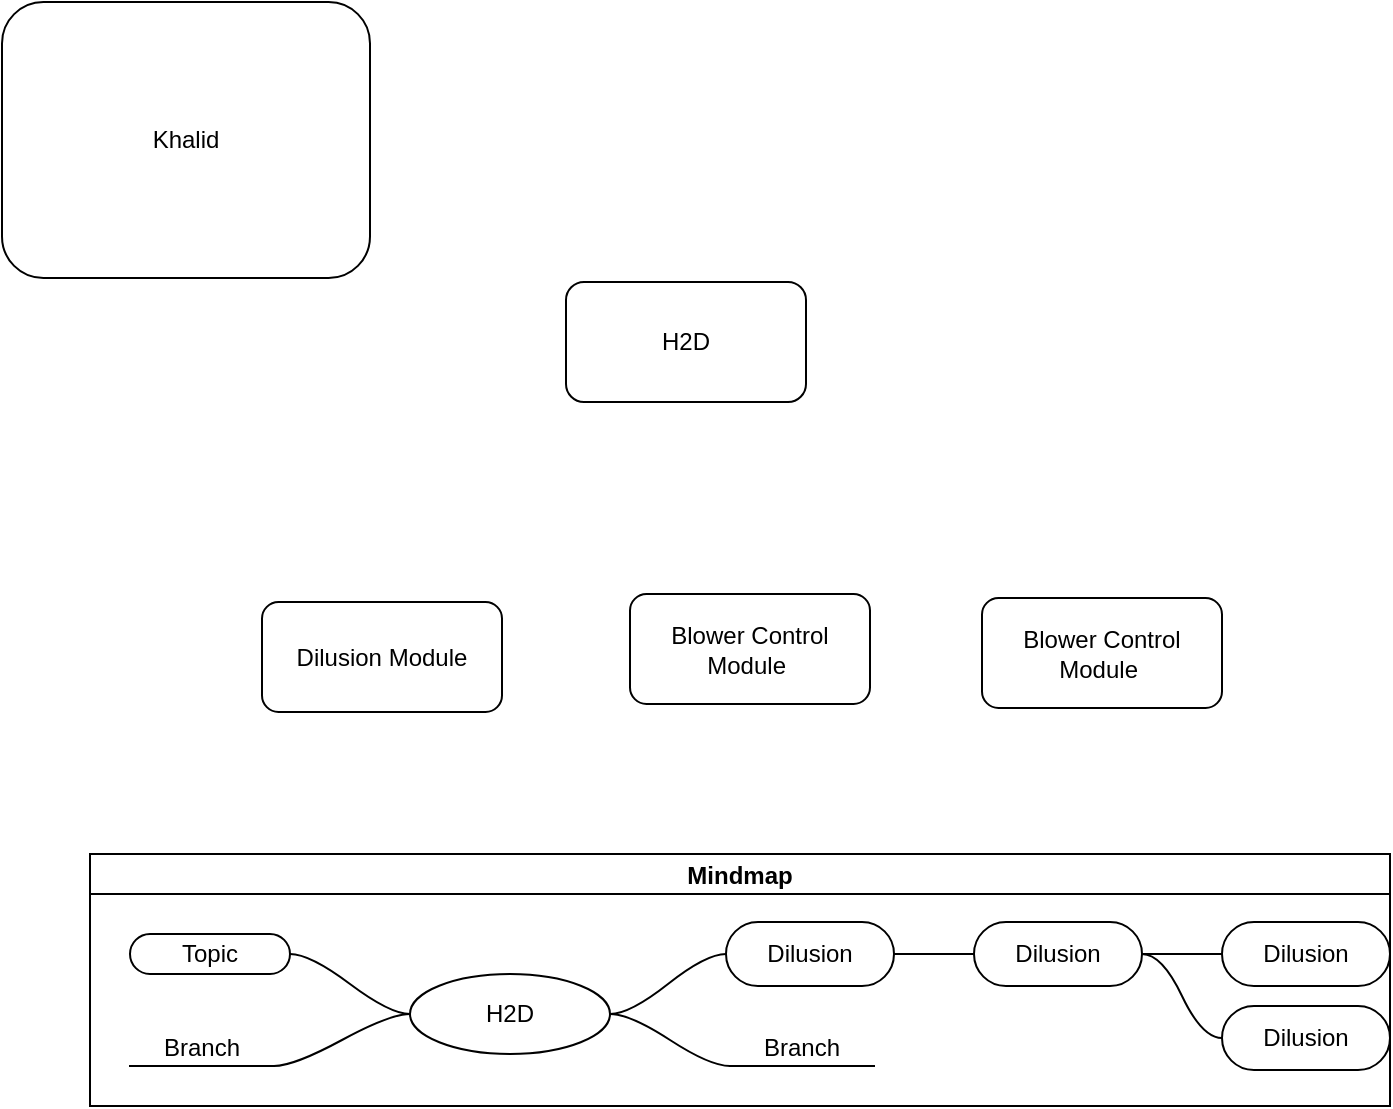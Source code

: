 <mxfile version="21.0.2" type="github" pages="4">
  <diagram name="Main Block" id="Y6knwFs-T7UCbpDHQ6Iz">
    <mxGraphModel dx="1128" dy="624" grid="1" gridSize="2" guides="1" tooltips="1" connect="1" arrows="1" fold="1" page="1" pageScale="1" pageWidth="827" pageHeight="1169" math="0" shadow="0">
      <root>
        <mxCell id="0" />
        <mxCell id="1" parent="0" />
        <mxCell id="JQfaFuJHUV29AyjiBiSE-1" value="H2D" style="rounded=1;whiteSpace=wrap;html=1;" parent="1" vertex="1">
          <mxGeometry x="338" y="194" width="120" height="60" as="geometry" />
        </mxCell>
        <mxCell id="JV4SvgDve0hsDZPZY8U8-1" value="Dilusion Module" style="rounded=1;whiteSpace=wrap;html=1;" parent="1" vertex="1">
          <mxGeometry x="186" y="354" width="120" height="55" as="geometry" />
        </mxCell>
        <mxCell id="F2_ptuYJuiwIA7A89eKy-2" value="Blower Control Module&amp;nbsp;" style="rounded=1;whiteSpace=wrap;html=1;" parent="1" vertex="1">
          <mxGeometry x="370" y="350" width="120" height="55" as="geometry" />
        </mxCell>
        <mxCell id="F2_ptuYJuiwIA7A89eKy-3" value="Blower Control Module&amp;nbsp;" style="rounded=1;whiteSpace=wrap;html=1;" parent="1" vertex="1">
          <mxGeometry x="546" y="352" width="120" height="55" as="geometry" />
        </mxCell>
        <mxCell id="F2_ptuYJuiwIA7A89eKy-4" value="Mindmap" style="swimlane;startSize=20;horizontal=1;containerType=tree;" parent="1" vertex="1">
          <mxGeometry x="100" y="480" width="650" height="126" as="geometry" />
        </mxCell>
        <mxCell id="F2_ptuYJuiwIA7A89eKy-5" value="" style="edgeStyle=entityRelationEdgeStyle;startArrow=none;endArrow=none;segment=10;curved=1;sourcePerimeterSpacing=0;targetPerimeterSpacing=0;rounded=0;" parent="F2_ptuYJuiwIA7A89eKy-4" source="F2_ptuYJuiwIA7A89eKy-9" target="F2_ptuYJuiwIA7A89eKy-10" edge="1">
          <mxGeometry relative="1" as="geometry" />
        </mxCell>
        <mxCell id="F2_ptuYJuiwIA7A89eKy-6" value="" style="edgeStyle=entityRelationEdgeStyle;startArrow=none;endArrow=none;segment=10;curved=1;sourcePerimeterSpacing=0;targetPerimeterSpacing=0;rounded=0;" parent="F2_ptuYJuiwIA7A89eKy-4" source="F2_ptuYJuiwIA7A89eKy-9" target="F2_ptuYJuiwIA7A89eKy-11" edge="1">
          <mxGeometry relative="1" as="geometry" />
        </mxCell>
        <mxCell id="F2_ptuYJuiwIA7A89eKy-7" value="" style="edgeStyle=entityRelationEdgeStyle;startArrow=none;endArrow=none;segment=10;curved=1;sourcePerimeterSpacing=0;targetPerimeterSpacing=0;rounded=0;" parent="F2_ptuYJuiwIA7A89eKy-4" source="F2_ptuYJuiwIA7A89eKy-9" target="F2_ptuYJuiwIA7A89eKy-12" edge="1">
          <mxGeometry relative="1" as="geometry" />
        </mxCell>
        <mxCell id="F2_ptuYJuiwIA7A89eKy-8" value="" style="edgeStyle=entityRelationEdgeStyle;startArrow=none;endArrow=none;segment=10;curved=1;sourcePerimeterSpacing=0;targetPerimeterSpacing=0;rounded=0;" parent="F2_ptuYJuiwIA7A89eKy-4" source="F2_ptuYJuiwIA7A89eKy-9" target="F2_ptuYJuiwIA7A89eKy-13" edge="1">
          <mxGeometry relative="1" as="geometry" />
        </mxCell>
        <mxCell id="F2_ptuYJuiwIA7A89eKy-9" value="H2D" style="ellipse;whiteSpace=wrap;html=1;align=center;treeFolding=1;treeMoving=1;newEdgeStyle={&quot;edgeStyle&quot;:&quot;entityRelationEdgeStyle&quot;,&quot;startArrow&quot;:&quot;none&quot;,&quot;endArrow&quot;:&quot;none&quot;,&quot;segment&quot;:10,&quot;curved&quot;:1,&quot;sourcePerimeterSpacing&quot;:0,&quot;targetPerimeterSpacing&quot;:0};" parent="F2_ptuYJuiwIA7A89eKy-4" vertex="1">
          <mxGeometry x="160" y="60" width="100" height="40" as="geometry" />
        </mxCell>
        <mxCell id="F2_ptuYJuiwIA7A89eKy-10" value="Dilusion" style="whiteSpace=wrap;html=1;rounded=1;arcSize=50;align=center;verticalAlign=middle;strokeWidth=1;autosize=1;spacing=4;treeFolding=1;treeMoving=1;newEdgeStyle={&quot;edgeStyle&quot;:&quot;entityRelationEdgeStyle&quot;,&quot;startArrow&quot;:&quot;none&quot;,&quot;endArrow&quot;:&quot;none&quot;,&quot;segment&quot;:10,&quot;curved&quot;:1,&quot;sourcePerimeterSpacing&quot;:0,&quot;targetPerimeterSpacing&quot;:0};" parent="F2_ptuYJuiwIA7A89eKy-4" vertex="1">
          <mxGeometry x="318" y="34" width="84" height="32" as="geometry" />
        </mxCell>
        <mxCell id="F2_ptuYJuiwIA7A89eKy-11" value="Branch" style="whiteSpace=wrap;html=1;shape=partialRectangle;top=0;left=0;bottom=1;right=0;points=[[0,1],[1,1]];fillColor=none;align=center;verticalAlign=bottom;routingCenterY=0.5;snapToPoint=1;autosize=1;treeFolding=1;treeMoving=1;newEdgeStyle={&quot;edgeStyle&quot;:&quot;entityRelationEdgeStyle&quot;,&quot;startArrow&quot;:&quot;none&quot;,&quot;endArrow&quot;:&quot;none&quot;,&quot;segment&quot;:10,&quot;curved&quot;:1,&quot;sourcePerimeterSpacing&quot;:0,&quot;targetPerimeterSpacing&quot;:0};" parent="F2_ptuYJuiwIA7A89eKy-4" vertex="1">
          <mxGeometry x="320" y="80" width="72" height="26" as="geometry" />
        </mxCell>
        <mxCell id="F2_ptuYJuiwIA7A89eKy-12" value="Topic" style="whiteSpace=wrap;html=1;rounded=1;arcSize=50;align=center;verticalAlign=middle;strokeWidth=1;autosize=1;spacing=4;treeFolding=1;treeMoving=1;newEdgeStyle={&quot;edgeStyle&quot;:&quot;entityRelationEdgeStyle&quot;,&quot;startArrow&quot;:&quot;none&quot;,&quot;endArrow&quot;:&quot;none&quot;,&quot;segment&quot;:10,&quot;curved&quot;:1,&quot;sourcePerimeterSpacing&quot;:0,&quot;targetPerimeterSpacing&quot;:0};" parent="F2_ptuYJuiwIA7A89eKy-4" vertex="1">
          <mxGeometry x="20" y="40" width="80" height="20" as="geometry" />
        </mxCell>
        <mxCell id="F2_ptuYJuiwIA7A89eKy-13" value="Branch" style="whiteSpace=wrap;html=1;shape=partialRectangle;top=0;left=0;bottom=1;right=0;points=[[0,1],[1,1]];fillColor=none;align=center;verticalAlign=bottom;routingCenterY=0.5;snapToPoint=1;autosize=1;treeFolding=1;treeMoving=1;newEdgeStyle={&quot;edgeStyle&quot;:&quot;entityRelationEdgeStyle&quot;,&quot;startArrow&quot;:&quot;none&quot;,&quot;endArrow&quot;:&quot;none&quot;,&quot;segment&quot;:10,&quot;curved&quot;:1,&quot;sourcePerimeterSpacing&quot;:0,&quot;targetPerimeterSpacing&quot;:0};" parent="F2_ptuYJuiwIA7A89eKy-4" vertex="1">
          <mxGeometry x="20" y="80" width="72" height="26" as="geometry" />
        </mxCell>
        <mxCell id="F2_ptuYJuiwIA7A89eKy-14" value="" style="edgeStyle=entityRelationEdgeStyle;startArrow=none;endArrow=none;segment=10;curved=1;sourcePerimeterSpacing=0;targetPerimeterSpacing=0;rounded=0;" parent="F2_ptuYJuiwIA7A89eKy-4" source="F2_ptuYJuiwIA7A89eKy-10" target="F2_ptuYJuiwIA7A89eKy-15" edge="1">
          <mxGeometry relative="1" as="geometry">
            <mxPoint x="480" y="558" as="sourcePoint" />
          </mxGeometry>
        </mxCell>
        <mxCell id="F2_ptuYJuiwIA7A89eKy-15" value="Dilusion" style="whiteSpace=wrap;html=1;rounded=1;arcSize=50;align=center;verticalAlign=middle;strokeWidth=1;autosize=1;spacing=4;treeFolding=1;treeMoving=1;newEdgeStyle={&quot;edgeStyle&quot;:&quot;entityRelationEdgeStyle&quot;,&quot;startArrow&quot;:&quot;none&quot;,&quot;endArrow&quot;:&quot;none&quot;,&quot;segment&quot;:10,&quot;curved&quot;:1,&quot;sourcePerimeterSpacing&quot;:0,&quot;targetPerimeterSpacing&quot;:0};" parent="F2_ptuYJuiwIA7A89eKy-4" vertex="1">
          <mxGeometry x="442" y="34" width="84" height="32" as="geometry" />
        </mxCell>
        <mxCell id="F2_ptuYJuiwIA7A89eKy-16" value="" style="edgeStyle=entityRelationEdgeStyle;startArrow=none;endArrow=none;segment=10;curved=1;sourcePerimeterSpacing=0;targetPerimeterSpacing=0;rounded=0;" parent="F2_ptuYJuiwIA7A89eKy-4" source="F2_ptuYJuiwIA7A89eKy-15" target="F2_ptuYJuiwIA7A89eKy-17" edge="1">
          <mxGeometry relative="1" as="geometry">
            <mxPoint x="622" y="528" as="sourcePoint" />
          </mxGeometry>
        </mxCell>
        <mxCell id="F2_ptuYJuiwIA7A89eKy-17" value="Dilusion" style="whiteSpace=wrap;html=1;rounded=1;arcSize=50;align=center;verticalAlign=middle;strokeWidth=1;autosize=1;spacing=4;treeFolding=1;treeMoving=1;newEdgeStyle={&quot;edgeStyle&quot;:&quot;entityRelationEdgeStyle&quot;,&quot;startArrow&quot;:&quot;none&quot;,&quot;endArrow&quot;:&quot;none&quot;,&quot;segment&quot;:10,&quot;curved&quot;:1,&quot;sourcePerimeterSpacing&quot;:0,&quot;targetPerimeterSpacing&quot;:0};" parent="F2_ptuYJuiwIA7A89eKy-4" vertex="1">
          <mxGeometry x="566" y="34" width="84" height="32" as="geometry" />
        </mxCell>
        <mxCell id="F2_ptuYJuiwIA7A89eKy-18" value="" style="edgeStyle=entityRelationEdgeStyle;startArrow=none;endArrow=none;segment=10;curved=1;sourcePerimeterSpacing=0;targetPerimeterSpacing=0;rounded=0;" parent="F2_ptuYJuiwIA7A89eKy-4" source="F2_ptuYJuiwIA7A89eKy-15" target="F2_ptuYJuiwIA7A89eKy-19" edge="1">
          <mxGeometry relative="1" as="geometry">
            <mxPoint x="622" y="528" as="sourcePoint" />
          </mxGeometry>
        </mxCell>
        <mxCell id="F2_ptuYJuiwIA7A89eKy-19" value="Dilusion" style="whiteSpace=wrap;html=1;rounded=1;arcSize=50;align=center;verticalAlign=middle;strokeWidth=1;autosize=1;spacing=4;treeFolding=1;treeMoving=1;newEdgeStyle={&quot;edgeStyle&quot;:&quot;entityRelationEdgeStyle&quot;,&quot;startArrow&quot;:&quot;none&quot;,&quot;endArrow&quot;:&quot;none&quot;,&quot;segment&quot;:10,&quot;curved&quot;:1,&quot;sourcePerimeterSpacing&quot;:0,&quot;targetPerimeterSpacing&quot;:0};" parent="F2_ptuYJuiwIA7A89eKy-4" vertex="1">
          <mxGeometry x="566" y="76" width="84" height="32" as="geometry" />
        </mxCell>
        <mxCell id="Z85NJiL0Y72VuyLwdnMb-1" value="Khalid" style="rounded=1;whiteSpace=wrap;html=1;" vertex="1" parent="1">
          <mxGeometry x="56" y="54" width="184" height="138" as="geometry" />
        </mxCell>
      </root>
    </mxGraphModel>
  </diagram>
  <diagram id="nLHZhABsj6KZlhxcGFVq" name="DiusionModule">
    <mxGraphModel dx="1434" dy="796" grid="1" gridSize="2" guides="1" tooltips="1" connect="1" arrows="1" fold="1" page="1" pageScale="1" pageWidth="827" pageHeight="1169" math="0" shadow="0">
      <root>
        <mxCell id="0" />
        <mxCell id="1" parent="0" />
        <mxCell id="CHDx1RJ3_q7ObfulKek1-1" style="edgeStyle=orthogonalEdgeStyle;rounded=1;orthogonalLoop=1;jettySize=auto;html=1;strokeColor=#E07A5F;fontColor=#393C56;fillColor=#F2CC8F;" edge="1" parent="1" source="QFv2MqMvq1UF_eYQKJk9-13" target="QFv2MqMvq1UF_eYQKJk9-15">
          <mxGeometry relative="1" as="geometry" />
        </mxCell>
        <mxCell id="QFv2MqMvq1UF_eYQKJk9-13" value="&lt;p style=&quot;margin:0px;margin-top:4px;text-align:center;&quot;&gt;State2&lt;hr/&gt;&lt;/p&gt;&lt;p style=&quot;margin:0px;margin-left:8px;text-align:left;&quot;&gt;entry / entryActivity&lt;br/&gt;do / doActivity&lt;br/&gt;exit / exitActivity&lt;/p&gt;" style="shape=mxgraph.sysml.simpleState;html=1;overflow=fill;whiteSpace=wrap;align=center;labelBackgroundColor=none;fillColor=#F2CC8F;strokeColor=#E07A5F;fontColor=#393C56;rounded=1;" vertex="1" parent="1">
          <mxGeometry x="262" y="156" width="200" height="100" as="geometry" />
        </mxCell>
        <mxCell id="QFv2MqMvq1UF_eYQKJk9-16" style="edgeStyle=orthogonalEdgeStyle;rounded=1;orthogonalLoop=1;jettySize=auto;html=1;labelBackgroundColor=none;strokeColor=#E07A5F;fontColor=default;" edge="1" parent="1" source="QFv2MqMvq1UF_eYQKJk9-14" target="QFv2MqMvq1UF_eYQKJk9-13">
          <mxGeometry relative="1" as="geometry" />
        </mxCell>
        <mxCell id="QFv2MqMvq1UF_eYQKJk9-14" value="&lt;p style=&quot;margin:0px;margin-top:4px;text-align:center;&quot;&gt;State2&lt;hr/&gt;&lt;/p&gt;&lt;p style=&quot;margin:0px;margin-left:8px;text-align:left;&quot;&gt;entry / entryActivity&lt;br/&gt;do / doActivity&lt;br/&gt;exit / exitActivity&lt;/p&gt;" style="shape=mxgraph.sysml.simpleState;html=1;overflow=fill;whiteSpace=wrap;align=center;labelBackgroundColor=none;fillColor=#F2CC8F;strokeColor=#E07A5F;fontColor=#393C56;rounded=1;" vertex="1" parent="1">
          <mxGeometry x="106" y="376" width="200" height="100" as="geometry" />
        </mxCell>
        <mxCell id="QFv2MqMvq1UF_eYQKJk9-15" value="&lt;p style=&quot;margin:0px;margin-top:4px;text-align:center;&quot;&gt;State2&lt;hr/&gt;&lt;/p&gt;&lt;p style=&quot;margin:0px;margin-left:8px;text-align:left;&quot;&gt;entry / entryActivity&lt;br/&gt;do / doActivity&lt;br/&gt;exit / exitActivity&lt;/p&gt;" style="shape=mxgraph.sysml.simpleState;html=1;overflow=fill;whiteSpace=wrap;align=center;labelBackgroundColor=none;fillColor=#F2CC8F;strokeColor=#E07A5F;fontColor=#393C56;rounded=1;" vertex="1" parent="1">
          <mxGeometry x="474" y="378" width="200" height="100" as="geometry" />
        </mxCell>
        <mxCell id="CHDx1RJ3_q7ObfulKek1-3" value="" style="shape=rhombus;html=1;labelPosition=right;align=left;verticalAlign=middle;rounded=1;strokeColor=#E07A5F;fontColor=#393C56;fillColor=#F2CC8F;" vertex="1" parent="1">
          <mxGeometry x="204" y="36" width="40" height="40" as="geometry" />
        </mxCell>
        <mxCell id="CHDx1RJ3_q7ObfulKek1-4" value="" style="edgeStyle=elbowEdgeStyle;html=1;elbow=horizontal;align=right;verticalAlign=bottom;rounded=0;labelBackgroundColor=none;endArrow=open;endSize=12;strokeColor=#E07A5F;fontColor=#393C56;fillColor=#F2CC8F;" edge="1" target="CHDx1RJ3_q7ObfulKek1-3" parent="1">
          <mxGeometry relative="1" as="geometry">
            <mxPoint x="224" y="16" as="sourcePoint" />
          </mxGeometry>
        </mxCell>
        <mxCell id="CHDx1RJ3_q7ObfulKek1-5" value="[Id&lt;=10]" style="edgeStyle=elbowEdgeStyle;html=1;elbow=vertical;align=right;endArrow=open;rounded=0;labelBackgroundColor=none;endSize=12;strokeColor=#E07A5F;fontColor=#393C56;fillColor=#F2CC8F;" edge="1" source="CHDx1RJ3_q7ObfulKek1-3" parent="1">
          <mxGeometry relative="1" as="geometry">
            <mxPoint x="224" y="116" as="targetPoint" />
          </mxGeometry>
        </mxCell>
        <mxCell id="CHDx1RJ3_q7ObfulKek1-6" value="[Id&gt;10]" style="edgeStyle=elbowEdgeStyle;html=1;elbow=vertical;align=left;endArrow=open;rounded=0;labelBackgroundColor=none;verticalAlign=bottom;endSize=12;strokeColor=#E07A5F;fontColor=#393C56;fillColor=#F2CC8F;" edge="1" source="CHDx1RJ3_q7ObfulKek1-3" parent="1">
          <mxGeometry relative="1" as="geometry">
            <mxPoint x="354" y="116" as="targetPoint" />
          </mxGeometry>
        </mxCell>
        <mxCell id="CHDx1RJ3_q7ObfulKek1-7" value="trigger[guard]/activity" style="edgeStyle=none;html=1;endArrow=open;endSize=12;strokeWidth=3;verticalAlign=bottom;rounded=1;strokeColor=#E07A5F;fontColor=#393C56;fillColor=#F2CC8F;" edge="1" parent="1">
          <mxGeometry width="160" relative="1" as="geometry">
            <mxPoint x="80" y="286" as="sourcePoint" />
            <mxPoint x="240" y="286" as="targetPoint" />
          </mxGeometry>
        </mxCell>
      </root>
    </mxGraphModel>
  </diagram>
  <diagram id="rSfPsmNTkXz0_mw71z06" name="BlowerModule">
    <mxGraphModel dx="1434" dy="796" grid="1" gridSize="2" guides="1" tooltips="1" connect="1" arrows="1" fold="1" page="1" pageScale="1" pageWidth="827" pageHeight="1169" math="0" shadow="0">
      <root>
        <mxCell id="0" />
        <mxCell id="1" parent="0" />
      </root>
    </mxGraphModel>
  </diagram>
  <diagram id="iQmSwvzKtOvwUnxd-vjW" name="페이지-4">
    <mxGraphModel dx="1434" dy="796" grid="1" gridSize="2" guides="1" tooltips="1" connect="1" arrows="1" fold="1" page="1" pageScale="1" pageWidth="827" pageHeight="1169" math="0" shadow="0">
      <root>
        <mxCell id="0" />
        <mxCell id="1" parent="0" />
      </root>
    </mxGraphModel>
  </diagram>
</mxfile>
